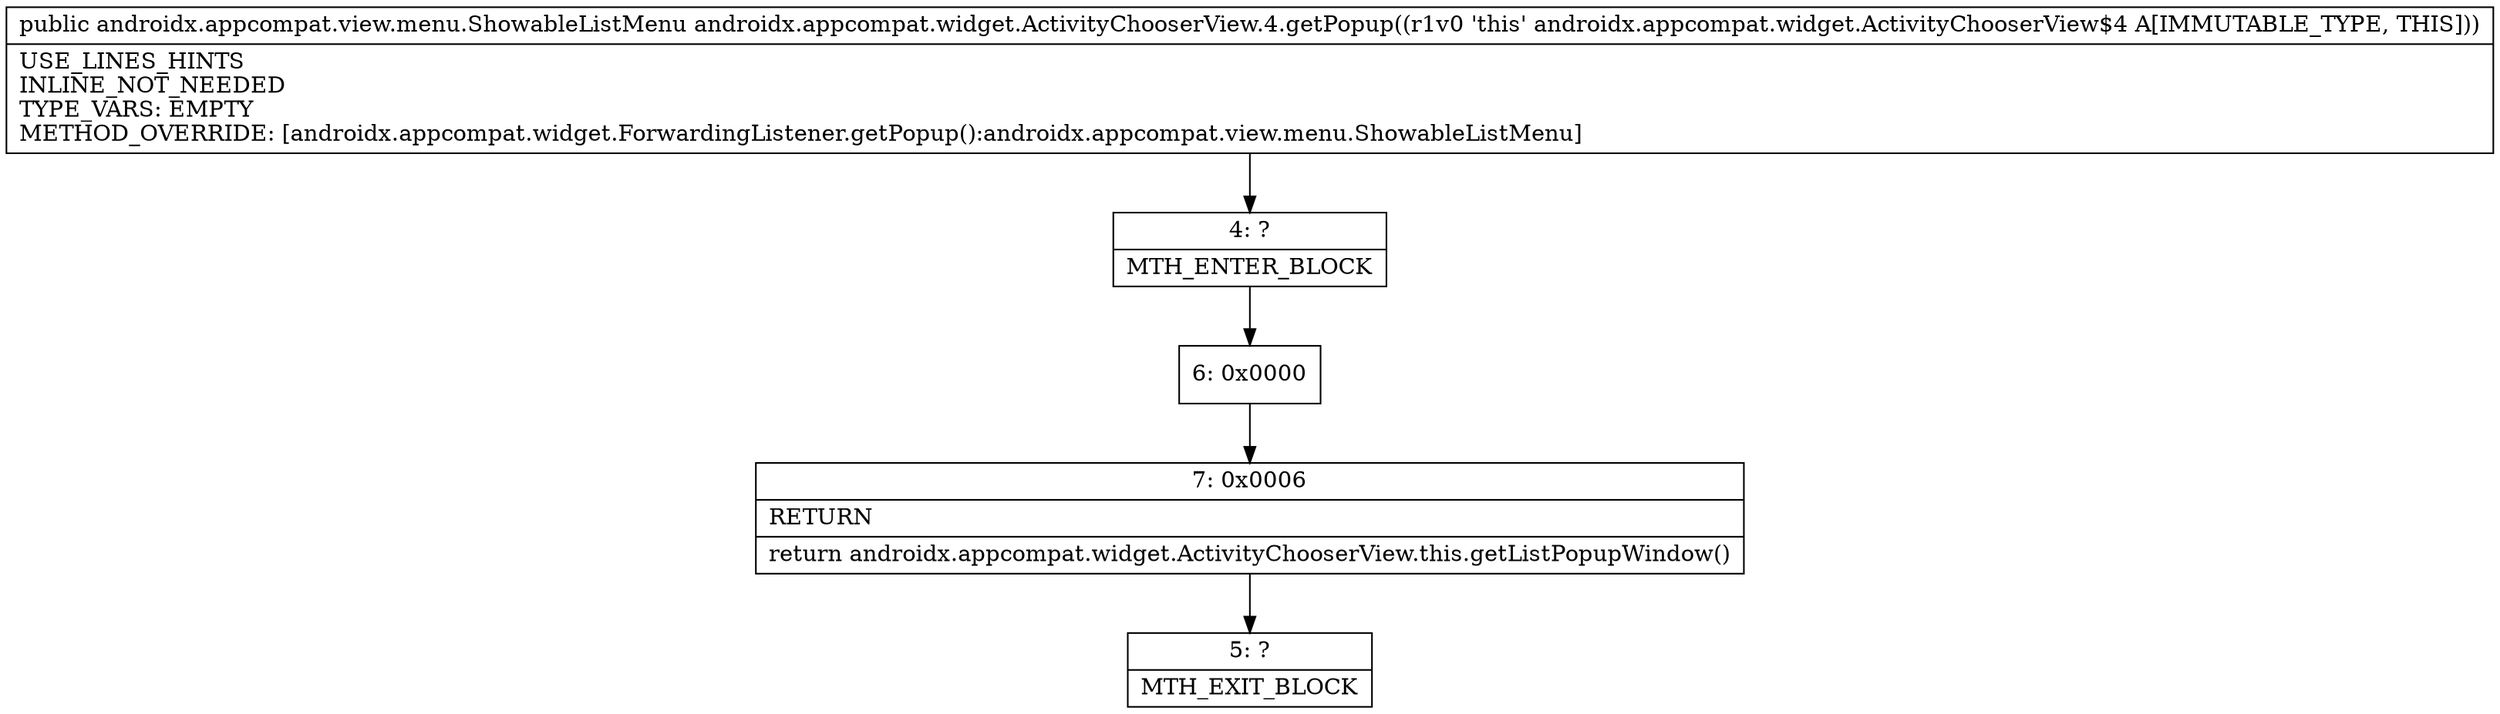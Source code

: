 digraph "CFG forandroidx.appcompat.widget.ActivityChooserView.4.getPopup()Landroidx\/appcompat\/view\/menu\/ShowableListMenu;" {
Node_4 [shape=record,label="{4\:\ ?|MTH_ENTER_BLOCK\l}"];
Node_6 [shape=record,label="{6\:\ 0x0000}"];
Node_7 [shape=record,label="{7\:\ 0x0006|RETURN\l|return androidx.appcompat.widget.ActivityChooserView.this.getListPopupWindow()\l}"];
Node_5 [shape=record,label="{5\:\ ?|MTH_EXIT_BLOCK\l}"];
MethodNode[shape=record,label="{public androidx.appcompat.view.menu.ShowableListMenu androidx.appcompat.widget.ActivityChooserView.4.getPopup((r1v0 'this' androidx.appcompat.widget.ActivityChooserView$4 A[IMMUTABLE_TYPE, THIS]))  | USE_LINES_HINTS\lINLINE_NOT_NEEDED\lTYPE_VARS: EMPTY\lMETHOD_OVERRIDE: [androidx.appcompat.widget.ForwardingListener.getPopup():androidx.appcompat.view.menu.ShowableListMenu]\l}"];
MethodNode -> Node_4;Node_4 -> Node_6;
Node_6 -> Node_7;
Node_7 -> Node_5;
}

